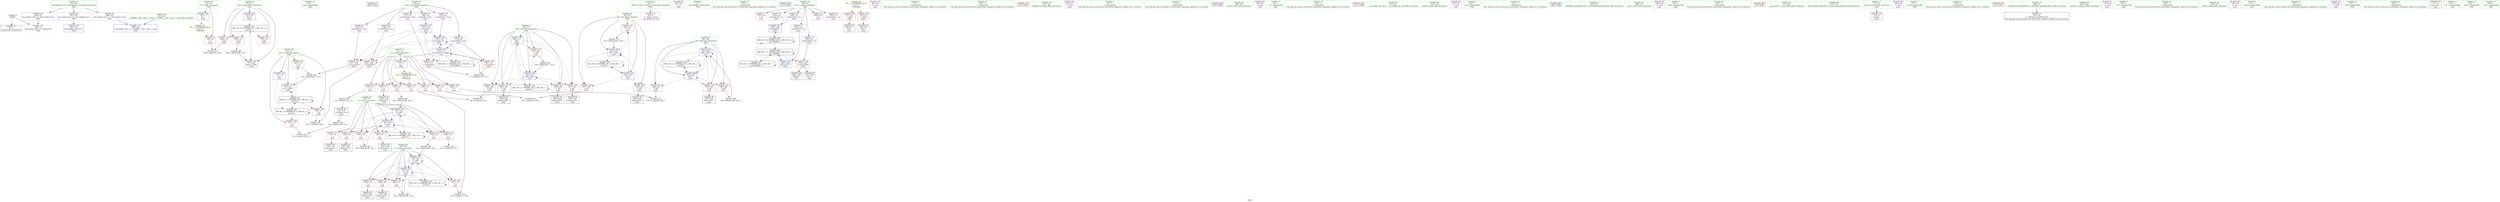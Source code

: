 digraph "SVFG" {
	label="SVFG";

	Node0x5647510a5110 [shape=record,color=grey,label="{NodeID: 0\nNullPtr}"];
	Node0x5647510a5110 -> Node0x5647510c4440[style=solid];
	Node0x5647510a5110 -> Node0x5647510ca1d0[style=solid];
	Node0x5647510c3220 [shape=record,color=red,label="{NodeID: 97\n105\<--8\n\<--T\nmain\n}"];
	Node0x5647510c3220 -> Node0x5647510ceed0[style=solid];
	Node0x5647510a5660 [shape=record,color=green,label="{NodeID: 14\n40\<--1\n.str.8\<--dummyObj\nGlob }"];
	Node0x5647510ed8f0 [shape=record,color=black,label="{NodeID: 277\n109 = PHI()\n}"];
	Node0x5647510c3e10 [shape=record,color=red,label="{NodeID: 111\n110\<--74\n\<--kase\nmain\n}"];
	Node0x5647510c1e70 [shape=record,color=green,label="{NodeID: 28\n13\<--15\nm\<--m_field_insensitive\nGlob }"];
	Node0x5647510c1e70 -> Node0x5647510c3930[style=solid];
	Node0x5647510c1e70 -> Node0x5647510c3a00[style=solid];
	Node0x5647510c1e70 -> Node0x5647510c3ad0[style=solid];
	Node0x5647510c1e70 -> Node0x5647510c9ed0[style=solid];
	Node0x5647510c1e70 -> Node0x5647510cac90[style=solid];
	Node0x5647510cea50 [shape=record,color=grey,label="{NodeID: 208\n246 = Binary(245, 102, )\n}"];
	Node0x5647510cea50 -> Node0x5647510cafd0[style=solid];
	Node0x5647510c91a0 [shape=record,color=red,label="{NodeID: 125\n203\<--80\n\<--i28\nmain\n}"];
	Node0x5647510c91a0 -> Node0x5647510c4f30[style=solid];
	Node0x5647510c2b80 [shape=record,color=green,label="{NodeID: 42\n82\<--83\ni45\<--i45_field_insensitive\nmain\n}"];
	Node0x5647510c2b80 -> Node0x5647510c9410[style=solid];
	Node0x5647510c2b80 -> Node0x5647510c94e0[style=solid];
	Node0x5647510c2b80 -> Node0x5647510c95b0[style=solid];
	Node0x5647510c2b80 -> Node0x5647510cae30[style=solid];
	Node0x5647510c2b80 -> Node0x5647510cb0a0[style=solid];
	Node0x5647510c9d00 [shape=record,color=blue,label="{NodeID: 139\n8\<--9\nT\<--\nGlob }"];
	Node0x5647510c9d00 -> Node0x5647510e0c70[style=dashed];
	Node0x5647510c48b0 [shape=record,color=black,label="{NodeID: 56\n118\<--116\nsh_prom\<--sub\nmain\n}"];
	Node0x5647510c48b0 -> Node0x5647510c7500[style=solid];
	Node0x5647510db250 [shape=record,color=black,label="{NodeID: 236\nMR_22V_2 = PHI(MR_22V_3, MR_22V_1, )\npts\{85 \}\n}"];
	Node0x5647510db250 -> Node0x5647510caf00[style=dashed];
	Node0x5647510db250 -> Node0x5647510db250[style=dashed];
	Node0x5647510ca950 [shape=record,color=blue,label="{NodeID: 153\n78\<--181\nj\<--inc\nmain\n}"];
	Node0x5647510ca950 -> Node0x5647510c8cc0[style=dashed];
	Node0x5647510ca950 -> Node0x5647510c8d90[style=dashed];
	Node0x5647510ca950 -> Node0x5647510c8e60[style=dashed];
	Node0x5647510ca950 -> Node0x5647510c8f30[style=dashed];
	Node0x5647510ca950 -> Node0x5647510ca6e0[style=dashed];
	Node0x5647510ca950 -> Node0x5647510ca950[style=dashed];
	Node0x5647510ca950 -> Node0x5647510da350[style=dashed];
	Node0x5647510c5410 [shape=record,color=purple,label="{NodeID: 70\n53\<--4\n\<--_ZStL8__ioinit\n__cxx_global_var_init\n}"];
	Node0x5647510c5f70 [shape=record,color=purple,label="{NodeID: 84\n88\<--22\n\<--.str\nmain\n}"];
	Node0x5647510b7880 [shape=record,color=green,label="{NodeID: 1\n7\<--1\n__dso_handle\<--dummyObj\nGlob }"];
	Node0x5647510c32f0 [shape=record,color=red,label="{NodeID: 98\n115\<--11\n\<--n\nmain\n}"];
	Node0x5647510c32f0 -> Node0x5647510c7380[style=solid];
	Node0x5647510a5730 [shape=record,color=green,label="{NodeID: 15\n43\<--1\n\<--dummyObj\nCan only get source location for instruction, argument, global var or function.}"];
	Node0x5647510ecda0 [shape=record,color=black,label="{NodeID: 278\n112 = PHI()\n}"];
	Node0x5647510c3ee0 [shape=record,color=red,label="{NodeID: 112\n259\<--74\n\<--kase\nmain\n}"];
	Node0x5647510c3ee0 -> Node0x5647510c7680[style=solid];
	Node0x5647510c1f70 [shape=record,color=green,label="{NodeID: 29\n16\<--19\nvis\<--vis_field_insensitive\nGlob }"];
	Node0x5647510c1f70 -> Node0x5647510c54e0[style=solid];
	Node0x5647510c1f70 -> Node0x5647510c55b0[style=solid];
	Node0x5647510c1f70 -> Node0x5647510c5680[style=solid];
	Node0x5647510c1f70 -> Node0x5647510c5750[style=solid];
	Node0x5647510c1f70 -> Node0x5647510c5820[style=solid];
	Node0x5647510c1f70 -> Node0x5647510c58f0[style=solid];
	Node0x5647510c1f70 -> Node0x5647510c59c0[style=solid];
	Node0x5647510cebd0 [shape=record,color=grey,label="{NodeID: 209\n154 = Binary(153, 102, )\n}"];
	Node0x5647510cebd0 -> Node0x5647510ca6e0[style=solid];
	Node0x5647510c9270 [shape=record,color=red,label="{NodeID: 126\n208\<--80\n\<--i28\nmain\n}"];
	Node0x5647510c9270 -> Node0x5647510c5000[style=solid];
	Node0x5647510c2c50 [shape=record,color=green,label="{NodeID: 43\n84\<--85\nj49\<--j49_field_insensitive\nmain\n}"];
	Node0x5647510c2c50 -> Node0x5647510c9680[style=solid];
	Node0x5647510c2c50 -> Node0x5647510c9750[style=solid];
	Node0x5647510c2c50 -> Node0x5647510c9820[style=solid];
	Node0x5647510c2c50 -> Node0x5647510caf00[style=solid];
	Node0x5647510c2c50 -> Node0x5647510cafd0[style=solid];
	Node0x5647510c9dd0 [shape=record,color=blue,label="{NodeID: 140\n11\<--9\nn\<--\nGlob }"];
	Node0x5647510c9dd0 -> Node0x5647510e0d50[style=dashed];
	Node0x5647510c4980 [shape=record,color=black,label="{NodeID: 57\n139\<--138\nidxprom\<--\nmain\n}"];
	Node0x5647510db750 [shape=record,color=black,label="{NodeID: 237\nMR_24V_2 = PHI(MR_24V_3, MR_24V_1, )\npts\{190000 \}\n}"];
	Node0x5647510db750 -> Node0x5647510d8f50[style=dashed];
	Node0x5647510db750 -> Node0x5647510db750[style=dashed];
	Node0x5647510db750 -> Node0x5647510df660[style=dashed];
	Node0x5647510caa20 [shape=record,color=blue,label="{NodeID: 154\n76\<--186\ni\<--dec\nmain\n}"];
	Node0x5647510caa20 -> Node0x5647510c3fb0[style=dashed];
	Node0x5647510caa20 -> Node0x5647510c4080[style=dashed];
	Node0x5647510caa20 -> Node0x5647510c8980[style=dashed];
	Node0x5647510caa20 -> Node0x5647510c8a50[style=dashed];
	Node0x5647510caa20 -> Node0x5647510c8b20[style=dashed];
	Node0x5647510caa20 -> Node0x5647510c8bf0[style=dashed];
	Node0x5647510caa20 -> Node0x5647510caa20[style=dashed];
	Node0x5647510caa20 -> Node0x5647510d9e50[style=dashed];
	Node0x5647510c54e0 [shape=record,color=purple,label="{NodeID: 71\n131\<--16\n\<--vis\nmain\n}"];
	Node0x5647510e0150 [shape=record,color=yellow,style=double,label="{NodeID: 251\n2V_1 = ENCHI(MR_2V_0)\npts\{1 \}\nFun[main]}"];
	Node0x5647510e0150 -> Node0x5647510c3ba0[style=dashed];
	Node0x5647510e0150 -> Node0x5647510c3c70[style=dashed];
	Node0x5647510c6040 [shape=record,color=purple,label="{NodeID: 85\n89\<--24\n\<--.str.1\nmain\n}"];
	Node0x5647510a5e50 [shape=record,color=green,label="{NodeID: 2\n9\<--1\n\<--dummyObj\nCan only get source location for instruction, argument, global var or function.}"];
	Node0x5647510c33c0 [shape=record,color=red,label="{NodeID: 99\n138\<--11\n\<--n\nmain\n}"];
	Node0x5647510c33c0 -> Node0x5647510c4980[style=solid];
	Node0x5647510a5fa0 [shape=record,color=green,label="{NodeID: 16\n102\<--1\n\<--dummyObj\nCan only get source location for instruction, argument, global var or function.}"];
	Node0x5647510ecea0 [shape=record,color=black,label="{NodeID: 279\n125 = PHI()\n}"];
	Node0x5647510c3fb0 [shape=record,color=red,label="{NodeID: 113\n146\<--76\n\<--i\nmain\n}"];
	Node0x5647510c3fb0 -> Node0x5647510cf350[style=solid];
	Node0x5647510c2070 [shape=record,color=green,label="{NodeID: 30\n20\<--21\nnum\<--num_field_insensitive\nGlob }"];
	Node0x5647510c2070 -> Node0x5647510c5a90[style=solid];
	Node0x5647510c2070 -> Node0x5647510c5b60[style=solid];
	Node0x5647510c2070 -> Node0x5647510c5c30[style=solid];
	Node0x5647510c2070 -> Node0x5647510c5d00[style=solid];
	Node0x5647510c2070 -> Node0x5647510c5dd0[style=solid];
	Node0x5647510c2070 -> Node0x5647510c5ea0[style=solid];
	Node0x5647510ced50 [shape=record,color=grey,label="{NodeID: 210\n255 = Binary(254, 102, )\n}"];
	Node0x5647510ced50 -> Node0x5647510cb0a0[style=solid];
	Node0x5647510c9340 [shape=record,color=red,label="{NodeID: 127\n217\<--80\n\<--i28\nmain\n}"];
	Node0x5647510c9340 -> Node0x5647510c7800[style=solid];
	Node0x5647510c2d20 [shape=record,color=green,label="{NodeID: 44\n91\<--92\nfreopen\<--freopen_field_insensitive\n}"];
	Node0x5647510c9ed0 [shape=record,color=blue,label="{NodeID: 141\n13\<--14\nm\<--\nGlob }"];
	Node0x5647510c9ed0 -> Node0x5647510d9450[style=dashed];
	Node0x5647510c4a50 [shape=record,color=black,label="{NodeID: 58\n150\<--149\nidxprom12\<--\nmain\n}"];
	Node0x5647510dbc50 [shape=record,color=black,label="{NodeID: 238\nMR_26V_2 = PHI(MR_26V_3, MR_26V_1, )\npts\{210000 \}\n}"];
	Node0x5647510dbc50 -> Node0x5647510ca470[style=dashed];
	Node0x5647510dbc50 -> Node0x5647510dbc50[style=dashed];
	Node0x5647510caaf0 [shape=record,color=blue,label="{NodeID: 155\n80\<--117\ni28\<--\nmain\n}"];
	Node0x5647510caaf0 -> Node0x5647510c9000[style=dashed];
	Node0x5647510caaf0 -> Node0x5647510c90d0[style=dashed];
	Node0x5647510caaf0 -> Node0x5647510c91a0[style=dashed];
	Node0x5647510caaf0 -> Node0x5647510c9270[style=dashed];
	Node0x5647510caaf0 -> Node0x5647510c9340[style=dashed];
	Node0x5647510caaf0 -> Node0x5647510cad60[style=dashed];
	Node0x5647510caaf0 -> Node0x5647510da850[style=dashed];
	Node0x5647510c55b0 [shape=record,color=purple,label="{NodeID: 72\n163\<--16\narrayidx18\<--vis\nmain\n}"];
	Node0x5647510e0c70 [shape=record,color=yellow,style=double,label="{NodeID: 252\n4V_1 = ENCHI(MR_4V_0)\npts\{10 \}\nFun[main]}"];
	Node0x5647510e0c70 -> Node0x5647510c3220[style=dashed];
	Node0x5647510c6110 [shape=record,color=purple,label="{NodeID: 86\n94\<--27\n\<--.str.2\nmain\n}"];
	Node0x5647510a4220 [shape=record,color=green,label="{NodeID: 3\n14\<--1\n\<--dummyObj\nCan only get source location for instruction, argument, global var or function.}"];
	Node0x5647510c3490 [shape=record,color=red,label="{NodeID: 100\n142\<--11\n\<--n\nmain\n}"];
	Node0x5647510c3490 -> Node0x5647510c6f00[style=solid];
	Node0x5647510a6070 [shape=record,color=green,label="{NodeID: 17\n117\<--1\n\<--dummyObj\nCan only get source location for instruction, argument, global var or function.}"];
	Node0x5647510ecfa0 [shape=record,color=black,label="{NodeID: 280\n130 = PHI()\n}"];
	Node0x5647510c4080 [shape=record,color=red,label="{NodeID: 114\n149\<--76\n\<--i\nmain\n}"];
	Node0x5647510c4080 -> Node0x5647510c4a50[style=solid];
	Node0x5647510c2170 [shape=record,color=green,label="{NodeID: 31\n42\<--46\nllvm.global_ctors\<--llvm.global_ctors_field_insensitive\nGlob }"];
	Node0x5647510c2170 -> Node0x5647510c6790[style=solid];
	Node0x5647510c2170 -> Node0x5647510c6890[style=solid];
	Node0x5647510c2170 -> Node0x5647510c3120[style=solid];
	Node0x5647510ceed0 [shape=record,color=grey,label="{NodeID: 211\n106 = cmp(104, 105, )\n}"];
	Node0x5647510c9410 [shape=record,color=red,label="{NodeID: 128\n223\<--82\n\<--i45\nmain\n}"];
	Node0x5647510c9410 -> Node0x5647510cf050[style=solid];
	Node0x5647510c2e20 [shape=record,color=green,label="{NodeID: 45\n99\<--100\nscanf\<--scanf_field_insensitive\n}"];
	Node0x5647510c9fd0 [shape=record,color=blue,label="{NodeID: 142\n287\<--43\nllvm.global_ctors_0\<--\nGlob }"];
	Node0x5647510c4b20 [shape=record,color=black,label="{NodeID: 59\n162\<--161\nidxprom17\<--\nmain\n}"];
	Node0x5647510cabc0 [shape=record,color=blue,label="{NodeID: 156\n206\<--168\narrayidx37\<--\nmain\n}"];
	Node0x5647510cabc0 -> Node0x5647510d8f50[style=dashed];
	Node0x5647510c5680 [shape=record,color=purple,label="{NodeID: 73\n166\<--16\narrayidx20\<--vis\nmain\n}"];
	Node0x5647510c5680 -> Node0x5647510ca7b0[style=solid];
	Node0x5647510e0d50 [shape=record,color=yellow,style=double,label="{NodeID: 253\n6V_1 = ENCHI(MR_6V_0)\npts\{12 \}\nFun[main]}"];
	Node0x5647510e0d50 -> Node0x5647510c32f0[style=dashed];
	Node0x5647510e0d50 -> Node0x5647510c33c0[style=dashed];
	Node0x5647510e0d50 -> Node0x5647510c3490[style=dashed];
	Node0x5647510e0d50 -> Node0x5647510c3560[style=dashed];
	Node0x5647510e0d50 -> Node0x5647510c3630[style=dashed];
	Node0x5647510e0d50 -> Node0x5647510c3700[style=dashed];
	Node0x5647510e0d50 -> Node0x5647510c37d0[style=dashed];
	Node0x5647510c61e0 [shape=record,color=purple,label="{NodeID: 87\n95\<--29\n\<--.str.3\nmain\n}"];
	Node0x5647510a6bc0 [shape=record,color=green,label="{NodeID: 4\n22\<--1\n.str\<--dummyObj\nGlob }"];
	Node0x5647510c3560 [shape=record,color=red,label="{NodeID: 101\n158\<--11\n\<--n\nmain\n}"];
	Node0x5647510c3560 -> Node0x5647510cf950[style=solid];
	Node0x5647510a6140 [shape=record,color=green,label="{NodeID: 18\n120\<--1\n\<--dummyObj\nCan only get source location for instruction, argument, global var or function.}"];
	Node0x5647510ed0a0 [shape=record,color=black,label="{NodeID: 281\n243 = PHI()\n}"];
	Node0x5647510c8980 [shape=record,color=red,label="{NodeID: 115\n153\<--76\n\<--i\nmain\n}"];
	Node0x5647510c8980 -> Node0x5647510cebd0[style=solid];
	Node0x5647510c2270 [shape=record,color=green,label="{NodeID: 32\n47\<--48\n__cxx_global_var_init\<--__cxx_global_var_init_field_insensitive\n}"];
	Node0x5647510cf050 [shape=record,color=grey,label="{NodeID: 212\n225 = cmp(223, 224, )\n}"];
	Node0x5647510c94e0 [shape=record,color=red,label="{NodeID: 129\n233\<--82\n\<--i45\nmain\n}"];
	Node0x5647510c94e0 -> Node0x5647510c50d0[style=solid];
	Node0x5647510c2f20 [shape=record,color=green,label="{NodeID: 46\n113\<--114\nprintf\<--printf_field_insensitive\n}"];
	Node0x5647510ca0d0 [shape=record,color=blue,label="{NodeID: 143\n288\<--44\nllvm.global_ctors_1\<--_GLOBAL__sub_I_axp_1_1.cpp\nGlob }"];
	Node0x5647510c4bf0 [shape=record,color=black,label="{NodeID: 60\n165\<--164\nidxprom19\<--\nmain\n}"];
	Node0x5647510cac90 [shape=record,color=blue,label="{NodeID: 157\n13\<--213\nm\<--sub40\nmain\n}"];
	Node0x5647510cac90 -> Node0x5647510d8550[style=dashed];
	Node0x5647510c5750 [shape=record,color=purple,label="{NodeID: 74\n205\<--16\n\<--vis\nmain\n}"];
	Node0x5647510c62b0 [shape=record,color=purple,label="{NodeID: 88\n97\<--32\n\<--.str.4\nmain\n}"];
	Node0x5647510a6c90 [shape=record,color=green,label="{NodeID: 5\n24\<--1\n.str.1\<--dummyObj\nGlob }"];
	Node0x5647510c3630 [shape=record,color=red,label="{NodeID: 102\n193\<--11\n\<--n\nmain\n}"];
	Node0x5647510c3630 -> Node0x5647510cf7d0[style=solid];
	Node0x5647510a6210 [shape=record,color=green,label="{NodeID: 19\n133\<--1\n\<--dummyObj\nCan only get source location for instruction, argument, global var or function.}"];
	Node0x5647510ed1a0 [shape=record,color=black,label="{NodeID: 282\n249 = PHI()\n}"];
	Node0x5647510c6d80 [shape=record,color=grey,label="{NodeID: 199\n177 = Binary(176, 172, )\n}"];
	Node0x5647510c6d80 -> Node0x5647510ca880[style=solid];
	Node0x5647510c8a50 [shape=record,color=red,label="{NodeID: 116\n161\<--76\n\<--i\nmain\n}"];
	Node0x5647510c8a50 -> Node0x5647510c4b20[style=solid];
	Node0x5647510c2370 [shape=record,color=green,label="{NodeID: 33\n51\<--52\n_ZNSt8ios_base4InitC1Ev\<--_ZNSt8ios_base4InitC1Ev_field_insensitive\n}"];
	Node0x5647510cf1d0 [shape=record,color=grey,label="{NodeID: 213\n122 = cmp(119, 121, )\n}"];
	Node0x5647510c95b0 [shape=record,color=red,label="{NodeID: 130\n254\<--82\n\<--i45\nmain\n}"];
	Node0x5647510c95b0 -> Node0x5647510ced50[style=solid];
	Node0x5647510c3020 [shape=record,color=green,label="{NodeID: 47\n126\<--127\nputs\<--puts_field_insensitive\n}"];
	Node0x5647510d8550 [shape=record,color=black,label="{NodeID: 227\nMR_8V_4 = PHI(MR_8V_6, MR_8V_2, )\npts\{15 \}\n}"];
	Node0x5647510d8550 -> Node0x5647510c3a00[style=dashed];
	Node0x5647510d8550 -> Node0x5647510c3ad0[style=dashed];
	Node0x5647510d8550 -> Node0x5647510cac90[style=dashed];
	Node0x5647510d8550 -> Node0x5647510d8550[style=dashed];
	Node0x5647510d8550 -> Node0x5647510d9450[style=dashed];
	Node0x5647510ca1d0 [shape=record,color=blue, style = dotted,label="{NodeID: 144\n289\<--3\nllvm.global_ctors_2\<--dummyVal\nGlob }"];
	Node0x5647510c4cc0 [shape=record,color=black,label="{NodeID: 61\n170\<--169\nidxprom21\<--\nmain\n}"];
	Node0x5647510cad60 [shape=record,color=blue,label="{NodeID: 158\n80\<--218\ni28\<--inc43\nmain\n}"];
	Node0x5647510cad60 -> Node0x5647510c9000[style=dashed];
	Node0x5647510cad60 -> Node0x5647510c90d0[style=dashed];
	Node0x5647510cad60 -> Node0x5647510c91a0[style=dashed];
	Node0x5647510cad60 -> Node0x5647510c9270[style=dashed];
	Node0x5647510cad60 -> Node0x5647510c9340[style=dashed];
	Node0x5647510cad60 -> Node0x5647510cad60[style=dashed];
	Node0x5647510cad60 -> Node0x5647510da850[style=dashed];
	Node0x5647510c5820 [shape=record,color=purple,label="{NodeID: 75\n206\<--16\narrayidx37\<--vis\nmain\n}"];
	Node0x5647510c5820 -> Node0x5647510cabc0[style=solid];
	Node0x5647510c6380 [shape=record,color=purple,label="{NodeID: 89\n242\<--32\n\<--.str.4\nmain\n}"];
	Node0x5647510a5890 [shape=record,color=green,label="{NodeID: 6\n26\<--1\nstdin\<--dummyObj\nGlob }"];
	Node0x5647510c3700 [shape=record,color=red,label="{NodeID: 103\n224\<--11\n\<--n\nmain\n}"];
	Node0x5647510c3700 -> Node0x5647510cf050[style=solid];
	Node0x5647510a62e0 [shape=record,color=green,label="{NodeID: 20\n134\<--1\n\<--dummyObj\nCan only get source location for instruction, argument, global var or function.}"];
	Node0x5647510edf30 [shape=record,color=black,label="{NodeID: 283\n98 = PHI()\n}"];
	Node0x5647510c6f00 [shape=record,color=grey,label="{NodeID: 200\n143 = Binary(142, 102, )\n}"];
	Node0x5647510c6f00 -> Node0x5647510ca540[style=solid];
	Node0x5647510c8b20 [shape=record,color=red,label="{NodeID: 117\n173\<--76\n\<--i\nmain\n}"];
	Node0x5647510c8b20 -> Node0x5647510c4d90[style=solid];
	Node0x5647510c2470 [shape=record,color=green,label="{NodeID: 34\n57\<--58\n__cxa_atexit\<--__cxa_atexit_field_insensitive\n}"];
	Node0x5647510cf350 [shape=record,color=grey,label="{NodeID: 214\n147 = cmp(146, 117, )\n}"];
	Node0x5647510c9680 [shape=record,color=red,label="{NodeID: 131\n229\<--84\n\<--j49\nmain\n}"];
	Node0x5647510c9680 -> Node0x5647510cf4d0[style=solid];
	Node0x5647510c4140 [shape=record,color=green,label="{NodeID: 48\n136\<--137\nllvm.memset.p0i8.i64\<--llvm.memset.p0i8.i64_field_insensitive\n}"];
	Node0x5647510ca2d0 [shape=record,color=blue,label="{NodeID: 145\n72\<--9\nretval\<--\nmain\n}"];
	Node0x5647510c4d90 [shape=record,color=black,label="{NodeID: 62\n174\<--173\nidxprom23\<--\nmain\n}"];
	Node0x5647510cae30 [shape=record,color=blue,label="{NodeID: 159\n82\<--102\ni45\<--\nmain\n}"];
	Node0x5647510cae30 -> Node0x5647510c9410[style=dashed];
	Node0x5647510cae30 -> Node0x5647510c94e0[style=dashed];
	Node0x5647510cae30 -> Node0x5647510c95b0[style=dashed];
	Node0x5647510cae30 -> Node0x5647510cb0a0[style=dashed];
	Node0x5647510cae30 -> Node0x5647510dad50[style=dashed];
	Node0x5647510c58f0 [shape=record,color=purple,label="{NodeID: 76\n235\<--16\narrayidx54\<--vis\nmain\n}"];
	Node0x5647510c6450 [shape=record,color=purple,label="{NodeID: 90\n108\<--34\n\<--.str.5\nmain\n}"];
	Node0x5647510a6f10 [shape=record,color=green,label="{NodeID: 7\n27\<--1\n.str.2\<--dummyObj\nGlob }"];
	Node0x5647510c37d0 [shape=record,color=red,label="{NodeID: 104\n230\<--11\n\<--n\nmain\n}"];
	Node0x5647510c37d0 -> Node0x5647510cf4d0[style=solid];
	Node0x5647510a63b0 [shape=record,color=green,label="{NodeID: 21\n135\<--1\n\<--dummyObj\nCan only get source location for instruction, argument, global var or function.}"];
	Node0x5647510ee030 [shape=record,color=black,label="{NodeID: 284\n54 = PHI()\n}"];
	Node0x5647510c7080 [shape=record,color=grey,label="{NodeID: 201\n186 = Binary(185, 187, )\n}"];
	Node0x5647510c7080 -> Node0x5647510caa20[style=solid];
	Node0x5647510c8bf0 [shape=record,color=red,label="{NodeID: 118\n185\<--76\n\<--i\nmain\n}"];
	Node0x5647510c8bf0 -> Node0x5647510c7080[style=solid];
	Node0x5647510c2570 [shape=record,color=green,label="{NodeID: 35\n56\<--62\n_ZNSt8ios_base4InitD1Ev\<--_ZNSt8ios_base4InitD1Ev_field_insensitive\n}"];
	Node0x5647510c2570 -> Node0x5647510c4610[style=solid];
	Node0x5647510cf4d0 [shape=record,color=grey,label="{NodeID: 215\n231 = cmp(229, 230, )\n}"];
	Node0x5647510c9750 [shape=record,color=red,label="{NodeID: 132\n236\<--84\n\<--j49\nmain\n}"];
	Node0x5647510c9750 -> Node0x5647510c51a0[style=solid];
	Node0x5647510c4240 [shape=record,color=green,label="{NodeID: 49\n251\<--252\nputchar\<--putchar_field_insensitive\n}"];
	Node0x5647510d8f50 [shape=record,color=black,label="{NodeID: 229\nMR_24V_7 = PHI(MR_24V_9, MR_24V_4, )\npts\{190000 \}\n}"];
	Node0x5647510d8f50 -> Node0x5647510c9c30[style=dashed];
	Node0x5647510d8f50 -> Node0x5647510cabc0[style=dashed];
	Node0x5647510d8f50 -> Node0x5647510d8f50[style=dashed];
	Node0x5647510d8f50 -> Node0x5647510db750[style=dashed];
	Node0x5647510ca3a0 [shape=record,color=blue,label="{NodeID: 146\n74\<--102\nkase\<--\nmain\n}"];
	Node0x5647510ca3a0 -> Node0x5647510d9950[style=dashed];
	Node0x5647510c4e60 [shape=record,color=black,label="{NodeID: 63\n198\<--197\nidxprom32\<--\nmain\n}"];
	Node0x5647510caf00 [shape=record,color=blue,label="{NodeID: 160\n84\<--102\nj49\<--\nmain\n}"];
	Node0x5647510caf00 -> Node0x5647510c9680[style=dashed];
	Node0x5647510caf00 -> Node0x5647510c9750[style=dashed];
	Node0x5647510caf00 -> Node0x5647510c9820[style=dashed];
	Node0x5647510caf00 -> Node0x5647510caf00[style=dashed];
	Node0x5647510caf00 -> Node0x5647510cafd0[style=dashed];
	Node0x5647510caf00 -> Node0x5647510db250[style=dashed];
	Node0x5647510c59c0 [shape=record,color=purple,label="{NodeID: 77\n238\<--16\narrayidx56\<--vis\nmain\n}"];
	Node0x5647510c59c0 -> Node0x5647510c9c30[style=solid];
	Node0x5647510c6520 [shape=record,color=purple,label="{NodeID: 91\n111\<--36\n\<--.str.6\nmain\n}"];
	Node0x5647510a6fa0 [shape=record,color=green,label="{NodeID: 8\n29\<--1\n.str.3\<--dummyObj\nGlob }"];
	Node0x5647510c3930 [shape=record,color=red,label="{NodeID: 105\n121\<--13\n\<--m\nmain\n}"];
	Node0x5647510c3930 -> Node0x5647510cf1d0[style=solid];
	Node0x5647510a6480 [shape=record,color=green,label="{NodeID: 22\n168\<--1\n\<--dummyObj\nCan only get source location for instruction, argument, global var or function.}"];
	Node0x5647510c7200 [shape=record,color=grey,label="{NodeID: 202\n181 = Binary(180, 102, )\n}"];
	Node0x5647510c7200 -> Node0x5647510ca950[style=solid];
	Node0x5647510c8cc0 [shape=record,color=red,label="{NodeID: 119\n157\<--78\n\<--j\nmain\n}"];
	Node0x5647510c8cc0 -> Node0x5647510cf950[style=solid];
	Node0x5647510c2670 [shape=record,color=green,label="{NodeID: 36\n69\<--70\nmain\<--main_field_insensitive\n}"];
	Node0x5647510cf650 [shape=record,color=grey,label="{NodeID: 216\n201 = cmp(196, 200, )\n}"];
	Node0x5647510c9820 [shape=record,color=red,label="{NodeID: 133\n245\<--84\n\<--j49\nmain\n}"];
	Node0x5647510c9820 -> Node0x5647510cea50[style=solid];
	Node0x5647510c4340 [shape=record,color=green,label="{NodeID: 50\n44\<--283\n_GLOBAL__sub_I_axp_1_1.cpp\<--_GLOBAL__sub_I_axp_1_1.cpp_field_insensitive\n}"];
	Node0x5647510c4340 -> Node0x5647510ca0d0[style=solid];
	Node0x5647510d9450 [shape=record,color=black,label="{NodeID: 230\nMR_8V_2 = PHI(MR_8V_3, MR_8V_1, )\npts\{15 \}\n}"];
	Node0x5647510d9450 -> Node0x5647510c3930[style=dashed];
	Node0x5647510d9450 -> Node0x5647510d8550[style=dashed];
	Node0x5647510d9450 -> Node0x5647510d9450[style=dashed];
	Node0x5647510ca470 [shape=record,color=blue,label="{NodeID: 147\n140\<--120\narrayidx\<--\nmain\n}"];
	Node0x5647510ca470 -> Node0x5647510c9a90[style=dashed];
	Node0x5647510ca470 -> Node0x5647510c9b60[style=dashed];
	Node0x5647510ca470 -> Node0x5647510ca610[style=dashed];
	Node0x5647510ca470 -> Node0x5647510dbc50[style=dashed];
	Node0x5647510c4f30 [shape=record,color=black,label="{NodeID: 64\n204\<--203\nidxprom36\<--\nmain\n}"];
	Node0x5647510cafd0 [shape=record,color=blue,label="{NodeID: 161\n84\<--246\nj49\<--inc59\nmain\n}"];
	Node0x5647510cafd0 -> Node0x5647510c9680[style=dashed];
	Node0x5647510cafd0 -> Node0x5647510c9750[style=dashed];
	Node0x5647510cafd0 -> Node0x5647510c9820[style=dashed];
	Node0x5647510cafd0 -> Node0x5647510caf00[style=dashed];
	Node0x5647510cafd0 -> Node0x5647510cafd0[style=dashed];
	Node0x5647510cafd0 -> Node0x5647510db250[style=dashed];
	Node0x5647510c5a90 [shape=record,color=purple,label="{NodeID: 78\n140\<--20\narrayidx\<--num\nmain\n}"];
	Node0x5647510c5a90 -> Node0x5647510ca470[style=solid];
	Node0x5647510c65f0 [shape=record,color=purple,label="{NodeID: 92\n124\<--38\n\<--.str.7\nmain\n}"];
	Node0x5647510a6d70 [shape=record,color=green,label="{NodeID: 9\n31\<--1\nstdout\<--dummyObj\nGlob }"];
	Node0x5647510c3a00 [shape=record,color=red,label="{NodeID: 106\n196\<--13\n\<--m\nmain\n}"];
	Node0x5647510c3a00 -> Node0x5647510cf650[style=solid];
	Node0x5647510a6550 [shape=record,color=green,label="{NodeID: 23\n187\<--1\n\<--dummyObj\nCan only get source location for instruction, argument, global var or function.}"];
	Node0x5647510c7380 [shape=record,color=grey,label="{NodeID: 203\n116 = Binary(115, 117, )\n}"];
	Node0x5647510c7380 -> Node0x5647510c48b0[style=solid];
	Node0x5647510c8d90 [shape=record,color=red,label="{NodeID: 120\n164\<--78\n\<--j\nmain\n}"];
	Node0x5647510c8d90 -> Node0x5647510c4bf0[style=solid];
	Node0x5647510c2770 [shape=record,color=green,label="{NodeID: 37\n72\<--73\nretval\<--retval_field_insensitive\nmain\n}"];
	Node0x5647510c2770 -> Node0x5647510ca2d0[style=solid];
	Node0x5647510cf7d0 [shape=record,color=grey,label="{NodeID: 217\n194 = cmp(192, 193, )\n}"];
	Node0x5647510c98f0 [shape=record,color=red,label="{NodeID: 134\n172\<--171\n\<--arrayidx22\nmain\n}"];
	Node0x5647510c98f0 -> Node0x5647510c6d80[style=solid];
	Node0x5647510c4440 [shape=record,color=black,label="{NodeID: 51\n2\<--3\ndummyVal\<--dummyVal\n}"];
	Node0x5647510d9950 [shape=record,color=black,label="{NodeID: 231\nMR_12V_3 = PHI(MR_12V_4, MR_12V_2, )\npts\{75 \}\n}"];
	Node0x5647510d9950 -> Node0x5647510c3d40[style=dashed];
	Node0x5647510d9950 -> Node0x5647510c3e10[style=dashed];
	Node0x5647510d9950 -> Node0x5647510c3ee0[style=dashed];
	Node0x5647510d9950 -> Node0x5647510cb170[style=dashed];
	Node0x5647510ca540 [shape=record,color=blue,label="{NodeID: 148\n76\<--143\ni\<--sub8\nmain\n}"];
	Node0x5647510ca540 -> Node0x5647510c3fb0[style=dashed];
	Node0x5647510ca540 -> Node0x5647510c4080[style=dashed];
	Node0x5647510ca540 -> Node0x5647510c8980[style=dashed];
	Node0x5647510ca540 -> Node0x5647510c8a50[style=dashed];
	Node0x5647510ca540 -> Node0x5647510c8b20[style=dashed];
	Node0x5647510ca540 -> Node0x5647510c8bf0[style=dashed];
	Node0x5647510ca540 -> Node0x5647510caa20[style=dashed];
	Node0x5647510ca540 -> Node0x5647510d9e50[style=dashed];
	Node0x5647510c5000 [shape=record,color=black,label="{NodeID: 65\n209\<--208\nidxprom38\<--\nmain\n}"];
	Node0x5647510cb0a0 [shape=record,color=blue,label="{NodeID: 162\n82\<--255\ni45\<--inc63\nmain\n}"];
	Node0x5647510cb0a0 -> Node0x5647510c9410[style=dashed];
	Node0x5647510cb0a0 -> Node0x5647510c94e0[style=dashed];
	Node0x5647510cb0a0 -> Node0x5647510c95b0[style=dashed];
	Node0x5647510cb0a0 -> Node0x5647510cb0a0[style=dashed];
	Node0x5647510cb0a0 -> Node0x5647510dad50[style=dashed];
	Node0x5647510c5b60 [shape=record,color=purple,label="{NodeID: 79\n151\<--20\narrayidx13\<--num\nmain\n}"];
	Node0x5647510c5b60 -> Node0x5647510ca610[style=solid];
	Node0x5647510c66c0 [shape=record,color=purple,label="{NodeID: 93\n129\<--40\n\<--.str.8\nmain\n}"];
	Node0x5647510a52f0 [shape=record,color=green,label="{NodeID: 10\n32\<--1\n.str.4\<--dummyObj\nGlob }"];
	Node0x5647510c3ad0 [shape=record,color=red,label="{NodeID: 107\n212\<--13\n\<--m\nmain\n}"];
	Node0x5647510c3ad0 -> Node0x5647510ce8d0[style=solid];
	Node0x5647510a6620 [shape=record,color=green,label="{NodeID: 24\n250\<--1\n\<--dummyObj\nCan only get source location for instruction, argument, global var or function.}"];
	Node0x5647510c7500 [shape=record,color=grey,label="{NodeID: 204\n119 = Binary(120, 118, )\n}"];
	Node0x5647510c7500 -> Node0x5647510cf1d0[style=solid];
	Node0x5647510c8e60 [shape=record,color=red,label="{NodeID: 121\n169\<--78\n\<--j\nmain\n}"];
	Node0x5647510c8e60 -> Node0x5647510c4cc0[style=solid];
	Node0x5647510c2840 [shape=record,color=green,label="{NodeID: 38\n74\<--75\nkase\<--kase_field_insensitive\nmain\n}"];
	Node0x5647510c2840 -> Node0x5647510c3d40[style=solid];
	Node0x5647510c2840 -> Node0x5647510c3e10[style=solid];
	Node0x5647510c2840 -> Node0x5647510c3ee0[style=solid];
	Node0x5647510c2840 -> Node0x5647510ca3a0[style=solid];
	Node0x5647510c2840 -> Node0x5647510cb170[style=solid];
	Node0x5647510cf950 [shape=record,color=grey,label="{NodeID: 218\n159 = cmp(157, 158, )\n}"];
	Node0x5647510c99c0 [shape=record,color=red,label="{NodeID: 135\n176\<--175\n\<--arrayidx24\nmain\n}"];
	Node0x5647510c99c0 -> Node0x5647510c6d80[style=solid];
	Node0x5647510c4540 [shape=record,color=black,label="{NodeID: 52\n71\<--9\nmain_ret\<--\nmain\n}"];
	Node0x5647510d9e50 [shape=record,color=black,label="{NodeID: 232\nMR_14V_2 = PHI(MR_14V_3, MR_14V_1, )\npts\{77 \}\n}"];
	Node0x5647510d9e50 -> Node0x5647510ca540[style=dashed];
	Node0x5647510d9e50 -> Node0x5647510d9e50[style=dashed];
	Node0x5647510ca610 [shape=record,color=blue,label="{NodeID: 149\n151\<--14\narrayidx13\<--\nmain\n}"];
	Node0x5647510ca610 -> Node0x5647510c98f0[style=dashed];
	Node0x5647510ca610 -> Node0x5647510c99c0[style=dashed];
	Node0x5647510ca610 -> Node0x5647510c9a90[style=dashed];
	Node0x5647510ca610 -> Node0x5647510c9b60[style=dashed];
	Node0x5647510ca610 -> Node0x5647510ca610[style=dashed];
	Node0x5647510ca610 -> Node0x5647510ca880[style=dashed];
	Node0x5647510ca610 -> Node0x5647510dbc50[style=dashed];
	Node0x5647510c50d0 [shape=record,color=black,label="{NodeID: 66\n234\<--233\nidxprom53\<--\nmain\n}"];
	Node0x5647510cb170 [shape=record,color=blue,label="{NodeID: 163\n74\<--260\nkase\<--inc66\nmain\n}"];
	Node0x5647510cb170 -> Node0x5647510d9950[style=dashed];
	Node0x5647510c5c30 [shape=record,color=purple,label="{NodeID: 80\n171\<--20\narrayidx22\<--num\nmain\n}"];
	Node0x5647510c5c30 -> Node0x5647510c98f0[style=solid];
	Node0x5647510c6790 [shape=record,color=purple,label="{NodeID: 94\n287\<--42\nllvm.global_ctors_0\<--llvm.global_ctors\nGlob }"];
	Node0x5647510c6790 -> Node0x5647510c9fd0[style=solid];
	Node0x5647510a53c0 [shape=record,color=green,label="{NodeID: 11\n34\<--1\n.str.5\<--dummyObj\nGlob }"];
	Node0x5647510c3ba0 [shape=record,color=red,label="{NodeID: 108\n87\<--26\n\<--stdin\nmain\n}"];
	Node0x5647510c3ba0 -> Node0x5647510c4710[style=solid];
	Node0x5647510c1bd0 [shape=record,color=green,label="{NodeID: 25\n4\<--6\n_ZStL8__ioinit\<--_ZStL8__ioinit_field_insensitive\nGlob }"];
	Node0x5647510c1bd0 -> Node0x5647510c5410[style=solid];
	Node0x5647510c7680 [shape=record,color=grey,label="{NodeID: 205\n260 = Binary(259, 102, )\n}"];
	Node0x5647510c7680 -> Node0x5647510cb170[style=solid];
	Node0x5647510c8f30 [shape=record,color=red,label="{NodeID: 122\n180\<--78\n\<--j\nmain\n}"];
	Node0x5647510c8f30 -> Node0x5647510c7200[style=solid];
	Node0x5647510c2910 [shape=record,color=green,label="{NodeID: 39\n76\<--77\ni\<--i_field_insensitive\nmain\n}"];
	Node0x5647510c2910 -> Node0x5647510c3fb0[style=solid];
	Node0x5647510c2910 -> Node0x5647510c4080[style=solid];
	Node0x5647510c2910 -> Node0x5647510c8980[style=solid];
	Node0x5647510c2910 -> Node0x5647510c8a50[style=solid];
	Node0x5647510c2910 -> Node0x5647510c8b20[style=solid];
	Node0x5647510c2910 -> Node0x5647510c8bf0[style=solid];
	Node0x5647510c2910 -> Node0x5647510ca540[style=solid];
	Node0x5647510c2910 -> Node0x5647510caa20[style=solid];
	Node0x5647510c9a90 [shape=record,color=red,label="{NodeID: 136\n200\<--199\n\<--arrayidx33\nmain\n}"];
	Node0x5647510c9a90 -> Node0x5647510cf650[style=solid];
	Node0x5647510c4610 [shape=record,color=black,label="{NodeID: 53\n55\<--56\n\<--_ZNSt8ios_base4InitD1Ev\nCan only get source location for instruction, argument, global var or function.}"];
	Node0x5647510da350 [shape=record,color=black,label="{NodeID: 233\nMR_16V_2 = PHI(MR_16V_3, MR_16V_1, )\npts\{79 \}\n}"];
	Node0x5647510da350 -> Node0x5647510ca6e0[style=dashed];
	Node0x5647510da350 -> Node0x5647510da350[style=dashed];
	Node0x5647510ca6e0 [shape=record,color=blue,label="{NodeID: 150\n78\<--154\nj\<--add\nmain\n}"];
	Node0x5647510ca6e0 -> Node0x5647510c8cc0[style=dashed];
	Node0x5647510ca6e0 -> Node0x5647510c8d90[style=dashed];
	Node0x5647510ca6e0 -> Node0x5647510c8e60[style=dashed];
	Node0x5647510ca6e0 -> Node0x5647510c8f30[style=dashed];
	Node0x5647510ca6e0 -> Node0x5647510ca6e0[style=dashed];
	Node0x5647510ca6e0 -> Node0x5647510ca950[style=dashed];
	Node0x5647510ca6e0 -> Node0x5647510da350[style=dashed];
	Node0x5647510c51a0 [shape=record,color=black,label="{NodeID: 67\n237\<--236\nidxprom55\<--\nmain\n}"];
	Node0x5647510c5d00 [shape=record,color=purple,label="{NodeID: 81\n175\<--20\narrayidx24\<--num\nmain\n}"];
	Node0x5647510c5d00 -> Node0x5647510c99c0[style=solid];
	Node0x5647510c5d00 -> Node0x5647510ca880[style=solid];
	Node0x5647510c6890 [shape=record,color=purple,label="{NodeID: 95\n288\<--42\nllvm.global_ctors_1\<--llvm.global_ctors\nGlob }"];
	Node0x5647510c6890 -> Node0x5647510ca0d0[style=solid];
	Node0x5647510a5490 [shape=record,color=green,label="{NodeID: 12\n36\<--1\n.str.6\<--dummyObj\nGlob }"];
	Node0x5647510c3c70 [shape=record,color=red,label="{NodeID: 109\n93\<--31\n\<--stdout\nmain\n}"];
	Node0x5647510c3c70 -> Node0x5647510c47e0[style=solid];
	Node0x5647510c1ca0 [shape=record,color=green,label="{NodeID: 26\n8\<--10\nT\<--T_field_insensitive\nGlob }"];
	Node0x5647510c1ca0 -> Node0x5647510c3220[style=solid];
	Node0x5647510c1ca0 -> Node0x5647510c9d00[style=solid];
	Node0x5647510c7800 [shape=record,color=grey,label="{NodeID: 206\n218 = Binary(217, 102, )\n}"];
	Node0x5647510c7800 -> Node0x5647510cad60[style=solid];
	Node0x5647510c9000 [shape=record,color=red,label="{NodeID: 123\n192\<--80\n\<--i28\nmain\n}"];
	Node0x5647510c9000 -> Node0x5647510cf7d0[style=solid];
	Node0x5647510c29e0 [shape=record,color=green,label="{NodeID: 40\n78\<--79\nj\<--j_field_insensitive\nmain\n}"];
	Node0x5647510c29e0 -> Node0x5647510c8cc0[style=solid];
	Node0x5647510c29e0 -> Node0x5647510c8d90[style=solid];
	Node0x5647510c29e0 -> Node0x5647510c8e60[style=solid];
	Node0x5647510c29e0 -> Node0x5647510c8f30[style=solid];
	Node0x5647510c29e0 -> Node0x5647510ca6e0[style=solid];
	Node0x5647510c29e0 -> Node0x5647510ca950[style=solid];
	Node0x5647510c9b60 [shape=record,color=red,label="{NodeID: 137\n211\<--210\n\<--arrayidx39\nmain\n}"];
	Node0x5647510c9b60 -> Node0x5647510ce8d0[style=solid];
	Node0x5647510c4710 [shape=record,color=black,label="{NodeID: 54\n90\<--87\ncall\<--\nmain\n}"];
	Node0x5647510da850 [shape=record,color=black,label="{NodeID: 234\nMR_18V_2 = PHI(MR_18V_3, MR_18V_1, )\npts\{81 \}\n}"];
	Node0x5647510da850 -> Node0x5647510caaf0[style=dashed];
	Node0x5647510da850 -> Node0x5647510da850[style=dashed];
	Node0x5647510ca7b0 [shape=record,color=blue,label="{NodeID: 151\n166\<--168\narrayidx20\<--\nmain\n}"];
	Node0x5647510ca7b0 -> Node0x5647510df660[style=dashed];
	Node0x5647510c5270 [shape=record,color=black,label="{NodeID: 68\n240\<--239\ntobool\<--\nmain\n}"];
	Node0x5647510df660 [shape=record,color=black,label="{NodeID: 248\nMR_24V_5 = PHI(MR_24V_6, MR_24V_4, )\npts\{190000 \}\n}"];
	Node0x5647510df660 -> Node0x5647510ca7b0[style=dashed];
	Node0x5647510df660 -> Node0x5647510d8f50[style=dashed];
	Node0x5647510df660 -> Node0x5647510df660[style=dashed];
	Node0x5647510c5dd0 [shape=record,color=purple,label="{NodeID: 82\n199\<--20\narrayidx33\<--num\nmain\n}"];
	Node0x5647510c5dd0 -> Node0x5647510c9a90[style=solid];
	Node0x5647510c3120 [shape=record,color=purple,label="{NodeID: 96\n289\<--42\nllvm.global_ctors_2\<--llvm.global_ctors\nGlob }"];
	Node0x5647510c3120 -> Node0x5647510ca1d0[style=solid];
	Node0x5647510a5590 [shape=record,color=green,label="{NodeID: 13\n38\<--1\n.str.7\<--dummyObj\nGlob }"];
	Node0x5647510c3d40 [shape=record,color=red,label="{NodeID: 110\n104\<--74\n\<--kase\nmain\n}"];
	Node0x5647510c3d40 -> Node0x5647510ceed0[style=solid];
	Node0x5647510c1d70 [shape=record,color=green,label="{NodeID: 27\n11\<--12\nn\<--n_field_insensitive\nGlob }"];
	Node0x5647510c1d70 -> Node0x5647510c32f0[style=solid];
	Node0x5647510c1d70 -> Node0x5647510c33c0[style=solid];
	Node0x5647510c1d70 -> Node0x5647510c3490[style=solid];
	Node0x5647510c1d70 -> Node0x5647510c3560[style=solid];
	Node0x5647510c1d70 -> Node0x5647510c3630[style=solid];
	Node0x5647510c1d70 -> Node0x5647510c3700[style=solid];
	Node0x5647510c1d70 -> Node0x5647510c37d0[style=solid];
	Node0x5647510c1d70 -> Node0x5647510c9dd0[style=solid];
	Node0x5647510ce8d0 [shape=record,color=grey,label="{NodeID: 207\n213 = Binary(212, 211, )\n}"];
	Node0x5647510ce8d0 -> Node0x5647510cac90[style=solid];
	Node0x5647510c90d0 [shape=record,color=red,label="{NodeID: 124\n197\<--80\n\<--i28\nmain\n}"];
	Node0x5647510c90d0 -> Node0x5647510c4e60[style=solid];
	Node0x5647510c2ab0 [shape=record,color=green,label="{NodeID: 41\n80\<--81\ni28\<--i28_field_insensitive\nmain\n}"];
	Node0x5647510c2ab0 -> Node0x5647510c9000[style=solid];
	Node0x5647510c2ab0 -> Node0x5647510c90d0[style=solid];
	Node0x5647510c2ab0 -> Node0x5647510c91a0[style=solid];
	Node0x5647510c2ab0 -> Node0x5647510c9270[style=solid];
	Node0x5647510c2ab0 -> Node0x5647510c9340[style=solid];
	Node0x5647510c2ab0 -> Node0x5647510caaf0[style=solid];
	Node0x5647510c2ab0 -> Node0x5647510cad60[style=solid];
	Node0x5647510c9c30 [shape=record,color=red,label="{NodeID: 138\n239\<--238\n\<--arrayidx56\nmain\n}"];
	Node0x5647510c9c30 -> Node0x5647510c5270[style=solid];
	Node0x5647510c9c30 -> Node0x5647510c5340[style=solid];
	Node0x5647510c47e0 [shape=record,color=black,label="{NodeID: 55\n96\<--93\ncall1\<--\nmain\n}"];
	Node0x5647510dad50 [shape=record,color=black,label="{NodeID: 235\nMR_20V_2 = PHI(MR_20V_3, MR_20V_1, )\npts\{83 \}\n}"];
	Node0x5647510dad50 -> Node0x5647510cae30[style=dashed];
	Node0x5647510dad50 -> Node0x5647510dad50[style=dashed];
	Node0x5647510ca880 [shape=record,color=blue,label="{NodeID: 152\n175\<--177\narrayidx24\<--add25\nmain\n}"];
	Node0x5647510ca880 -> Node0x5647510c98f0[style=dashed];
	Node0x5647510ca880 -> Node0x5647510c99c0[style=dashed];
	Node0x5647510ca880 -> Node0x5647510c9a90[style=dashed];
	Node0x5647510ca880 -> Node0x5647510c9b60[style=dashed];
	Node0x5647510ca880 -> Node0x5647510ca610[style=dashed];
	Node0x5647510ca880 -> Node0x5647510ca880[style=dashed];
	Node0x5647510ca880 -> Node0x5647510dbc50[style=dashed];
	Node0x5647510c5340 [shape=record,color=black,label="{NodeID: 69\n241\<--239\nconv\<--\nmain\n}"];
	Node0x5647510c5ea0 [shape=record,color=purple,label="{NodeID: 83\n210\<--20\narrayidx39\<--num\nmain\n}"];
	Node0x5647510c5ea0 -> Node0x5647510c9b60[style=solid];
}
